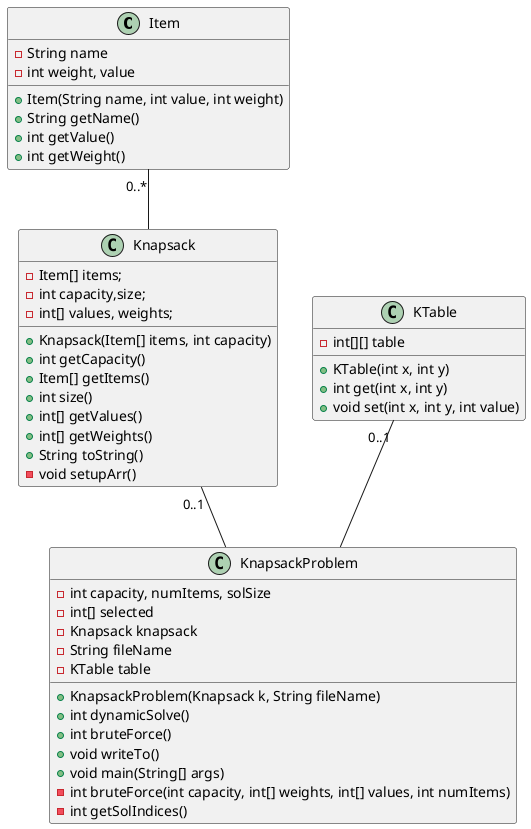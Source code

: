 @startuml
'https://plantuml.com/class-diagram

class Item {
    - String name
    - int weight, value

    + Item(String name, int value, int weight)
    + String getName()
    + int getValue()
    + int getWeight()

}

class Knapsack {

    - Item[] items;
    - int capacity,size;
    - int[] values, weights;

    + Knapsack(Item[] items, int capacity)
    + int getCapacity()
    + Item[] getItems()
    + int size()
    + int[] getValues()
    + int[] getWeights()
    + String toString()
    - void setupArr()

}

class KTable {

    - int[][] table

    + KTable(int x, int y)
    + int get(int x, int y)
    + void set(int x, int y, int value)

}

class KnapsackProblem {

    - int capacity, numItems, solSize
    - int[] selected
    - Knapsack knapsack
    - String fileName
    - KTable table

    + KnapsackProblem(Knapsack k, String fileName)
    + int dynamicSolve()
    + int bruteForce()
    + void writeTo()
    + void main(String[] args)
    - int bruteForce(int capacity, int[] weights, int[] values, int numItems)
    - int getSolIndices()

}

Item "0..*" -- " " Knapsack
Knapsack "0..1" -- " " KnapsackProblem
KTable "0..1" -- " " KnapsackProblem

@enduml